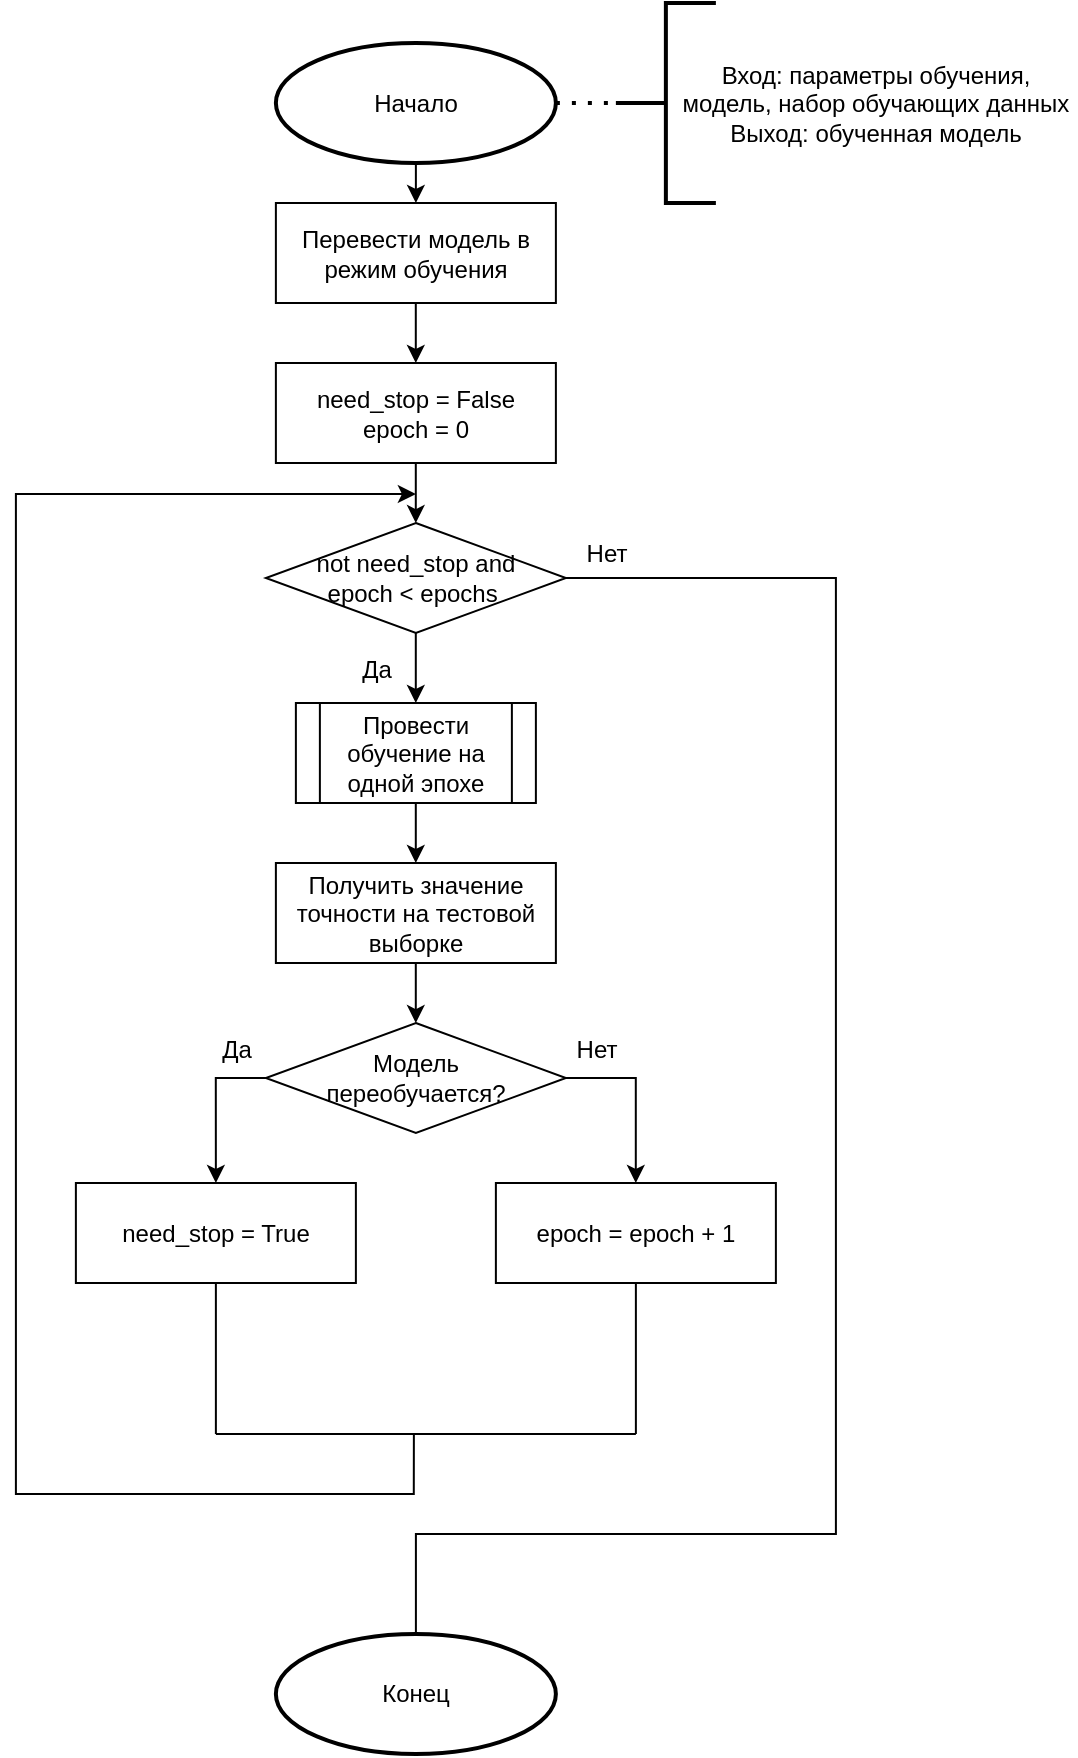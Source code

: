 <mxfile version="21.2.1" type="device" pages="2">
  <diagram id="L3Uab2vicyZqTiVYHIeF" name="Page-2">
    <mxGraphModel dx="1969" dy="992" grid="1" gridSize="10" guides="1" tooltips="1" connect="1" arrows="1" fold="1" page="1" pageScale="1" pageWidth="850" pageHeight="1100" math="0" shadow="0">
      <root>
        <mxCell id="0" />
        <mxCell id="1" parent="0" />
        <mxCell id="Gqauc_cHtwARVeHKRNRg-1" value="Начало" style="strokeWidth=2;html=1;shape=mxgraph.flowchart.start_1;whiteSpace=wrap;" vertex="1" parent="1">
          <mxGeometry x="289.94" y="64.5" width="140" height="60" as="geometry" />
        </mxCell>
        <mxCell id="Gqauc_cHtwARVeHKRNRg-4" value="" style="endArrow=none;dashed=1;html=1;dashPattern=1 3;strokeWidth=2;rounded=0;exitX=1;exitY=0.5;exitDx=0;exitDy=0;exitPerimeter=0;entryX=0;entryY=0.5;entryDx=0;entryDy=0;entryPerimeter=0;" edge="1" parent="1" source="Gqauc_cHtwARVeHKRNRg-1" target="Gqauc_cHtwARVeHKRNRg-5">
          <mxGeometry width="50" height="50" relative="1" as="geometry">
            <mxPoint x="439.94" y="94.5" as="sourcePoint" />
            <mxPoint x="459.94" y="74.5" as="targetPoint" />
          </mxGeometry>
        </mxCell>
        <mxCell id="Gqauc_cHtwARVeHKRNRg-5" value="" style="strokeWidth=2;html=1;shape=mxgraph.flowchart.annotation_2;align=left;labelPosition=right;pointerEvents=1;" vertex="1" parent="1">
          <mxGeometry x="459.94" y="44.5" width="50" height="100" as="geometry" />
        </mxCell>
        <mxCell id="Gqauc_cHtwARVeHKRNRg-6" value="Вход: параметры обучения, модель, набор обучающих данных&lt;br&gt;Выход:&amp;nbsp;обученная модель" style="text;html=1;strokeColor=none;fillColor=none;align=center;verticalAlign=middle;whiteSpace=wrap;rounded=0;" vertex="1" parent="1">
          <mxGeometry x="489.94" y="79.5" width="200" height="30" as="geometry" />
        </mxCell>
        <mxCell id="Gqauc_cHtwARVeHKRNRg-46" value="" style="edgeStyle=orthogonalEdgeStyle;rounded=0;orthogonalLoop=1;jettySize=auto;html=1;" edge="1" parent="1" source="Gqauc_cHtwARVeHKRNRg-8" target="Gqauc_cHtwARVeHKRNRg-45">
          <mxGeometry relative="1" as="geometry" />
        </mxCell>
        <mxCell id="Gqauc_cHtwARVeHKRNRg-8" value="Перевести модель в режим обучения" style="rounded=0;whiteSpace=wrap;html=1;" vertex="1" parent="1">
          <mxGeometry x="289.94" y="144.5" width="140" height="50" as="geometry" />
        </mxCell>
        <mxCell id="Gqauc_cHtwARVeHKRNRg-35" value="" style="endArrow=classic;html=1;rounded=0;exitX=0.5;exitY=1;exitDx=0;exitDy=0;exitPerimeter=0;entryX=0.5;entryY=0;entryDx=0;entryDy=0;" edge="1" parent="1" source="Gqauc_cHtwARVeHKRNRg-1" target="Gqauc_cHtwARVeHKRNRg-8">
          <mxGeometry width="50" height="50" relative="1" as="geometry">
            <mxPoint x="539.94" y="434.5" as="sourcePoint" />
            <mxPoint x="589.94" y="384.5" as="targetPoint" />
          </mxGeometry>
        </mxCell>
        <mxCell id="Gqauc_cHtwARVeHKRNRg-48" value="" style="edgeStyle=orthogonalEdgeStyle;rounded=0;orthogonalLoop=1;jettySize=auto;html=1;" edge="1" parent="1" source="Gqauc_cHtwARVeHKRNRg-45" target="Gqauc_cHtwARVeHKRNRg-47">
          <mxGeometry relative="1" as="geometry" />
        </mxCell>
        <mxCell id="Gqauc_cHtwARVeHKRNRg-45" value="need_stop = False&lt;br&gt;epoch = 0" style="rounded=0;whiteSpace=wrap;html=1;" vertex="1" parent="1">
          <mxGeometry x="289.94" y="224.5" width="140" height="50" as="geometry" />
        </mxCell>
        <mxCell id="Gqauc_cHtwARVeHKRNRg-64" value="" style="edgeStyle=orthogonalEdgeStyle;rounded=0;orthogonalLoop=1;jettySize=auto;html=1;" edge="1" parent="1" source="Gqauc_cHtwARVeHKRNRg-47" target="Gqauc_cHtwARVeHKRNRg-63">
          <mxGeometry relative="1" as="geometry" />
        </mxCell>
        <mxCell id="Gqauc_cHtwARVeHKRNRg-47" value="not need_stop and&lt;br&gt;epoch &amp;lt; epochs&amp;nbsp;" style="rhombus;whiteSpace=wrap;html=1;" vertex="1" parent="1">
          <mxGeometry x="284.94" y="304.5" width="150" height="55" as="geometry" />
        </mxCell>
        <mxCell id="Gqauc_cHtwARVeHKRNRg-68" value="" style="edgeStyle=orthogonalEdgeStyle;rounded=0;orthogonalLoop=1;jettySize=auto;html=1;" edge="1" parent="1" source="Gqauc_cHtwARVeHKRNRg-63" target="Gqauc_cHtwARVeHKRNRg-67">
          <mxGeometry relative="1" as="geometry" />
        </mxCell>
        <mxCell id="Gqauc_cHtwARVeHKRNRg-63" value="Провести обучение на одной эпохе" style="shape=process;whiteSpace=wrap;html=1;backgroundOutline=1;" vertex="1" parent="1">
          <mxGeometry x="299.94" y="394.5" width="120" height="50" as="geometry" />
        </mxCell>
        <mxCell id="Gqauc_cHtwARVeHKRNRg-65" value="Да" style="text;html=1;align=center;verticalAlign=middle;resizable=0;points=[];autosize=1;strokeColor=none;fillColor=none;" vertex="1" parent="1">
          <mxGeometry x="319.94" y="362.5" width="40" height="30" as="geometry" />
        </mxCell>
        <mxCell id="Gqauc_cHtwARVeHKRNRg-70" value="" style="edgeStyle=orthogonalEdgeStyle;rounded=0;orthogonalLoop=1;jettySize=auto;html=1;" edge="1" parent="1" source="Gqauc_cHtwARVeHKRNRg-67" target="Gqauc_cHtwARVeHKRNRg-69">
          <mxGeometry relative="1" as="geometry" />
        </mxCell>
        <mxCell id="Gqauc_cHtwARVeHKRNRg-67" value="Получить значение точности на тестовой выборке" style="rounded=0;whiteSpace=wrap;html=1;" vertex="1" parent="1">
          <mxGeometry x="289.94" y="474.5" width="140" height="50" as="geometry" />
        </mxCell>
        <mxCell id="Gqauc_cHtwARVeHKRNRg-73" style="edgeStyle=orthogonalEdgeStyle;rounded=0;orthogonalLoop=1;jettySize=auto;html=1;exitX=0;exitY=0.5;exitDx=0;exitDy=0;entryX=0.5;entryY=0;entryDx=0;entryDy=0;" edge="1" parent="1" source="Gqauc_cHtwARVeHKRNRg-69" target="Gqauc_cHtwARVeHKRNRg-71">
          <mxGeometry relative="1" as="geometry" />
        </mxCell>
        <mxCell id="Gqauc_cHtwARVeHKRNRg-77" style="edgeStyle=orthogonalEdgeStyle;rounded=0;orthogonalLoop=1;jettySize=auto;html=1;exitX=1;exitY=0.5;exitDx=0;exitDy=0;" edge="1" parent="1" source="Gqauc_cHtwARVeHKRNRg-69" target="Gqauc_cHtwARVeHKRNRg-76">
          <mxGeometry relative="1" as="geometry" />
        </mxCell>
        <mxCell id="Gqauc_cHtwARVeHKRNRg-69" value="Модель&lt;br&gt;переобучается?" style="rhombus;whiteSpace=wrap;html=1;" vertex="1" parent="1">
          <mxGeometry x="284.94" y="554.5" width="150" height="55" as="geometry" />
        </mxCell>
        <mxCell id="Gqauc_cHtwARVeHKRNRg-71" value="need_stop = True" style="rounded=0;whiteSpace=wrap;html=1;" vertex="1" parent="1">
          <mxGeometry x="189.94" y="634.5" width="140" height="50" as="geometry" />
        </mxCell>
        <mxCell id="Gqauc_cHtwARVeHKRNRg-74" value="Да" style="text;html=1;align=center;verticalAlign=middle;resizable=0;points=[];autosize=1;strokeColor=none;fillColor=none;" vertex="1" parent="1">
          <mxGeometry x="249.94" y="552.5" width="40" height="30" as="geometry" />
        </mxCell>
        <mxCell id="Gqauc_cHtwARVeHKRNRg-76" value="epoch = epoch + 1" style="rounded=0;whiteSpace=wrap;html=1;" vertex="1" parent="1">
          <mxGeometry x="399.94" y="634.5" width="140" height="50" as="geometry" />
        </mxCell>
        <mxCell id="Gqauc_cHtwARVeHKRNRg-78" value="Нет" style="text;html=1;align=center;verticalAlign=middle;resizable=0;points=[];autosize=1;strokeColor=none;fillColor=none;" vertex="1" parent="1">
          <mxGeometry x="429.94" y="552.5" width="40" height="30" as="geometry" />
        </mxCell>
        <mxCell id="Gqauc_cHtwARVeHKRNRg-80" value="" style="endArrow=none;html=1;rounded=0;entryX=0.5;entryY=1;entryDx=0;entryDy=0;" edge="1" parent="1" target="Gqauc_cHtwARVeHKRNRg-76">
          <mxGeometry width="50" height="50" relative="1" as="geometry">
            <mxPoint x="469.94" y="760" as="sourcePoint" />
            <mxPoint x="599.94" y="794.5" as="targetPoint" />
          </mxGeometry>
        </mxCell>
        <mxCell id="Gqauc_cHtwARVeHKRNRg-82" value="" style="endArrow=none;html=1;rounded=0;entryX=0.5;entryY=1;entryDx=0;entryDy=0;" edge="1" parent="1" target="Gqauc_cHtwARVeHKRNRg-71">
          <mxGeometry width="50" height="50" relative="1" as="geometry">
            <mxPoint x="259.94" y="760" as="sourcePoint" />
            <mxPoint x="599.94" y="794.5" as="targetPoint" />
          </mxGeometry>
        </mxCell>
        <mxCell id="Gqauc_cHtwARVeHKRNRg-83" value="" style="endArrow=none;html=1;rounded=0;" edge="1" parent="1">
          <mxGeometry width="50" height="50" relative="1" as="geometry">
            <mxPoint x="259.94" y="760" as="sourcePoint" />
            <mxPoint x="469.94" y="760" as="targetPoint" />
          </mxGeometry>
        </mxCell>
        <mxCell id="Gqauc_cHtwARVeHKRNRg-85" value="" style="endArrow=classic;html=1;rounded=0;edgeStyle=orthogonalEdgeStyle;" edge="1" parent="1">
          <mxGeometry width="50" height="50" relative="1" as="geometry">
            <mxPoint x="358.94" y="760" as="sourcePoint" />
            <mxPoint x="359.94" y="290" as="targetPoint" />
            <Array as="points">
              <mxPoint x="358.94" y="790" />
              <mxPoint x="159.94" y="790" />
              <mxPoint x="159.94" y="290" />
            </Array>
          </mxGeometry>
        </mxCell>
        <mxCell id="Gqauc_cHtwARVeHKRNRg-87" value="Конец" style="strokeWidth=2;html=1;shape=mxgraph.flowchart.start_1;whiteSpace=wrap;" vertex="1" parent="1">
          <mxGeometry x="289.94" y="860" width="140" height="60" as="geometry" />
        </mxCell>
        <mxCell id="Gqauc_cHtwARVeHKRNRg-88" value="" style="endArrow=none;html=1;rounded=0;exitX=1;exitY=0.5;exitDx=0;exitDy=0;entryX=0.5;entryY=0;entryDx=0;entryDy=0;entryPerimeter=0;edgeStyle=orthogonalEdgeStyle;" edge="1" parent="1" source="Gqauc_cHtwARVeHKRNRg-47" target="Gqauc_cHtwARVeHKRNRg-87">
          <mxGeometry width="50" height="50" relative="1" as="geometry">
            <mxPoint x="569.94" y="520" as="sourcePoint" />
            <mxPoint x="619.94" y="470" as="targetPoint" />
            <Array as="points">
              <mxPoint x="569.94" y="332" />
              <mxPoint x="569.94" y="810" />
              <mxPoint x="359.94" y="810" />
              <mxPoint x="359.94" y="860" />
            </Array>
          </mxGeometry>
        </mxCell>
        <mxCell id="Gqauc_cHtwARVeHKRNRg-89" value="Нет" style="text;html=1;align=center;verticalAlign=middle;resizable=0;points=[];autosize=1;strokeColor=none;fillColor=none;" vertex="1" parent="1">
          <mxGeometry x="434.94" y="304.5" width="40" height="30" as="geometry" />
        </mxCell>
      </root>
    </mxGraphModel>
  </diagram>
  <diagram id="wr_xCqwn3Q241JN9F5do" name="Page-3">
    <mxGraphModel dx="824" dy="843" grid="1" gridSize="10" guides="1" tooltips="1" connect="1" arrows="1" fold="1" page="1" pageScale="1" pageWidth="850" pageHeight="1100" math="0" shadow="0">
      <root>
        <mxCell id="0" />
        <mxCell id="1" parent="0" />
        <mxCell id="ZAEczoEfHcG6uB_vqbHl-1" value="" style="edgeStyle=orthogonalEdgeStyle;rounded=0;orthogonalLoop=1;jettySize=auto;html=1;" edge="1" parent="1" source="ZAEczoEfHcG6uB_vqbHl-2" target="ZAEczoEfHcG6uB_vqbHl-4">
          <mxGeometry relative="1" as="geometry" />
        </mxCell>
        <mxCell id="ZAEczoEfHcG6uB_vqbHl-2" value="Получить псевдослучайный порядок элементов" style="rounded=0;whiteSpace=wrap;html=1;" vertex="1" parent="1">
          <mxGeometry x="1215" y="152.5" width="140" height="50" as="geometry" />
        </mxCell>
        <mxCell id="ZAEczoEfHcG6uB_vqbHl-3" value="" style="edgeStyle=orthogonalEdgeStyle;rounded=0;orthogonalLoop=1;jettySize=auto;html=1;" edge="1" parent="1" source="ZAEczoEfHcG6uB_vqbHl-4" target="ZAEczoEfHcG6uB_vqbHl-6">
          <mxGeometry relative="1" as="geometry" />
        </mxCell>
        <mxCell id="ZAEczoEfHcG6uB_vqbHl-4" value="start_index = 0" style="rounded=0;whiteSpace=wrap;html=1;" vertex="1" parent="1">
          <mxGeometry x="1215" y="227.5" width="140" height="50" as="geometry" />
        </mxCell>
        <mxCell id="ZAEczoEfHcG6uB_vqbHl-5" value="" style="edgeStyle=orthogonalEdgeStyle;rounded=0;orthogonalLoop=1;jettySize=auto;html=1;" edge="1" parent="1" source="ZAEczoEfHcG6uB_vqbHl-6" target="ZAEczoEfHcG6uB_vqbHl-8">
          <mxGeometry relative="1" as="geometry" />
        </mxCell>
        <mxCell id="ZAEczoEfHcG6uB_vqbHl-6" value="start_index &amp;lt; test_size" style="rhombus;whiteSpace=wrap;html=1;" vertex="1" parent="1">
          <mxGeometry x="1210" y="302.5" width="150" height="55" as="geometry" />
        </mxCell>
        <mxCell id="ZAEczoEfHcG6uB_vqbHl-7" value="" style="edgeStyle=orthogonalEdgeStyle;rounded=0;orthogonalLoop=1;jettySize=auto;html=1;" edge="1" parent="1" source="ZAEczoEfHcG6uB_vqbHl-8" target="ZAEczoEfHcG6uB_vqbHl-10">
          <mxGeometry relative="1" as="geometry" />
        </mxCell>
        <mxCell id="ZAEczoEfHcG6uB_vqbHl-8" value="получить batch_size обучающих данных, начиная с start_index&amp;nbsp;" style="rounded=0;whiteSpace=wrap;html=1;" vertex="1" parent="1">
          <mxGeometry x="1215" y="385" width="140" height="50" as="geometry" />
        </mxCell>
        <mxCell id="ZAEczoEfHcG6uB_vqbHl-9" value="" style="edgeStyle=orthogonalEdgeStyle;rounded=0;orthogonalLoop=1;jettySize=auto;html=1;" edge="1" parent="1" source="ZAEczoEfHcG6uB_vqbHl-10" target="ZAEczoEfHcG6uB_vqbHl-12">
          <mxGeometry relative="1" as="geometry" />
        </mxCell>
        <mxCell id="ZAEczoEfHcG6uB_vqbHl-10" value="выполнить аугментацию пакета обучающих данных" style="rounded=0;whiteSpace=wrap;html=1;" vertex="1" parent="1">
          <mxGeometry x="1215" y="458" width="140" height="50" as="geometry" />
        </mxCell>
        <mxCell id="ZAEczoEfHcG6uB_vqbHl-11" value="" style="edgeStyle=orthogonalEdgeStyle;rounded=0;orthogonalLoop=1;jettySize=auto;html=1;" edge="1" parent="1" source="ZAEczoEfHcG6uB_vqbHl-12" target="ZAEczoEfHcG6uB_vqbHl-16">
          <mxGeometry relative="1" as="geometry" />
        </mxCell>
        <mxCell id="ZAEczoEfHcG6uB_vqbHl-12" value="Передать пакет обучающих данных на вход модели" style="rounded=0;whiteSpace=wrap;html=1;" vertex="1" parent="1">
          <mxGeometry x="1215" y="532.5" width="140" height="50" as="geometry" />
        </mxCell>
        <mxCell id="ZAEczoEfHcG6uB_vqbHl-13" style="edgeStyle=orthogonalEdgeStyle;rounded=0;orthogonalLoop=1;jettySize=auto;html=1;exitX=0.5;exitY=1;exitDx=0;exitDy=0;exitPerimeter=0;entryX=0.5;entryY=0;entryDx=0;entryDy=0;" edge="1" parent="1" source="ZAEczoEfHcG6uB_vqbHl-14" target="ZAEczoEfHcG6uB_vqbHl-2">
          <mxGeometry relative="1" as="geometry" />
        </mxCell>
        <mxCell id="ZAEczoEfHcG6uB_vqbHl-14" value="Начало" style="strokeWidth=2;html=1;shape=mxgraph.flowchart.start_1;whiteSpace=wrap;" vertex="1" parent="1">
          <mxGeometry x="1215" y="60" width="140" height="60" as="geometry" />
        </mxCell>
        <mxCell id="ZAEczoEfHcG6uB_vqbHl-15" value="" style="edgeStyle=orthogonalEdgeStyle;rounded=0;orthogonalLoop=1;jettySize=auto;html=1;" edge="1" parent="1" source="ZAEczoEfHcG6uB_vqbHl-16" target="ZAEczoEfHcG6uB_vqbHl-18">
          <mxGeometry relative="1" as="geometry" />
        </mxCell>
        <mxCell id="ZAEczoEfHcG6uB_vqbHl-16" value="Вычислить функцию потерь" style="rounded=0;whiteSpace=wrap;html=1;" vertex="1" parent="1">
          <mxGeometry x="1215" y="610" width="140" height="50" as="geometry" />
        </mxCell>
        <mxCell id="ZAEczoEfHcG6uB_vqbHl-17" value="" style="edgeStyle=orthogonalEdgeStyle;rounded=0;orthogonalLoop=1;jettySize=auto;html=1;" edge="1" parent="1" source="ZAEczoEfHcG6uB_vqbHl-18" target="ZAEczoEfHcG6uB_vqbHl-20">
          <mxGeometry relative="1" as="geometry" />
        </mxCell>
        <mxCell id="ZAEczoEfHcG6uB_vqbHl-18" value="Вычислить градиенты функции потерь для параметров модели" style="rounded=0;whiteSpace=wrap;html=1;" vertex="1" parent="1">
          <mxGeometry x="1215" y="690" width="140" height="50" as="geometry" />
        </mxCell>
        <mxCell id="ZAEczoEfHcG6uB_vqbHl-19" value="" style="edgeStyle=orthogonalEdgeStyle;rounded=0;orthogonalLoop=1;jettySize=auto;html=1;" edge="1" parent="1" source="ZAEczoEfHcG6uB_vqbHl-20" target="ZAEczoEfHcG6uB_vqbHl-21">
          <mxGeometry relative="1" as="geometry" />
        </mxCell>
        <mxCell id="ZAEczoEfHcG6uB_vqbHl-20" value="Обновить параметры модели" style="rounded=0;whiteSpace=wrap;html=1;" vertex="1" parent="1">
          <mxGeometry x="1215" y="770" width="140" height="50" as="geometry" />
        </mxCell>
        <mxCell id="ZAEczoEfHcG6uB_vqbHl-21" value="start_index = start_index + batch_size" style="rounded=0;whiteSpace=wrap;html=1;" vertex="1" parent="1">
          <mxGeometry x="1215" y="850" width="140" height="50" as="geometry" />
        </mxCell>
        <mxCell id="ZAEczoEfHcG6uB_vqbHl-22" value="" style="endArrow=classic;html=1;rounded=0;exitX=0.5;exitY=1;exitDx=0;exitDy=0;edgeStyle=orthogonalEdgeStyle;" edge="1" parent="1" source="ZAEczoEfHcG6uB_vqbHl-21">
          <mxGeometry width="50" height="50" relative="1" as="geometry">
            <mxPoint x="1270" y="680" as="sourcePoint" />
            <mxPoint x="1285" y="290" as="targetPoint" />
            <Array as="points">
              <mxPoint x="1285" y="910" />
              <mxPoint x="1130" y="910" />
              <mxPoint x="1130" y="290" />
            </Array>
          </mxGeometry>
        </mxCell>
        <mxCell id="ZAEczoEfHcG6uB_vqbHl-23" value="Да" style="text;html=1;align=center;verticalAlign=middle;resizable=0;points=[];autosize=1;strokeColor=none;fillColor=none;" vertex="1" parent="1">
          <mxGeometry x="1280" y="352.5" width="40" height="30" as="geometry" />
        </mxCell>
        <mxCell id="ZAEczoEfHcG6uB_vqbHl-24" value="Конец" style="strokeWidth=2;html=1;shape=mxgraph.flowchart.start_1;whiteSpace=wrap;" vertex="1" parent="1">
          <mxGeometry x="1215" y="950" width="140" height="60" as="geometry" />
        </mxCell>
        <mxCell id="ZAEczoEfHcG6uB_vqbHl-25" value="" style="endArrow=none;html=1;rounded=0;entryX=1;entryY=0.5;entryDx=0;entryDy=0;exitX=0.5;exitY=0;exitDx=0;exitDy=0;exitPerimeter=0;edgeStyle=orthogonalEdgeStyle;" edge="1" parent="1" source="ZAEczoEfHcG6uB_vqbHl-24" target="ZAEczoEfHcG6uB_vqbHl-6">
          <mxGeometry width="50" height="50" relative="1" as="geometry">
            <mxPoint x="1270" y="590" as="sourcePoint" />
            <mxPoint x="1320" y="540" as="targetPoint" />
            <Array as="points">
              <mxPoint x="1285" y="930" />
              <mxPoint x="1420" y="930" />
              <mxPoint x="1420" y="330" />
            </Array>
          </mxGeometry>
        </mxCell>
      </root>
    </mxGraphModel>
  </diagram>
</mxfile>
